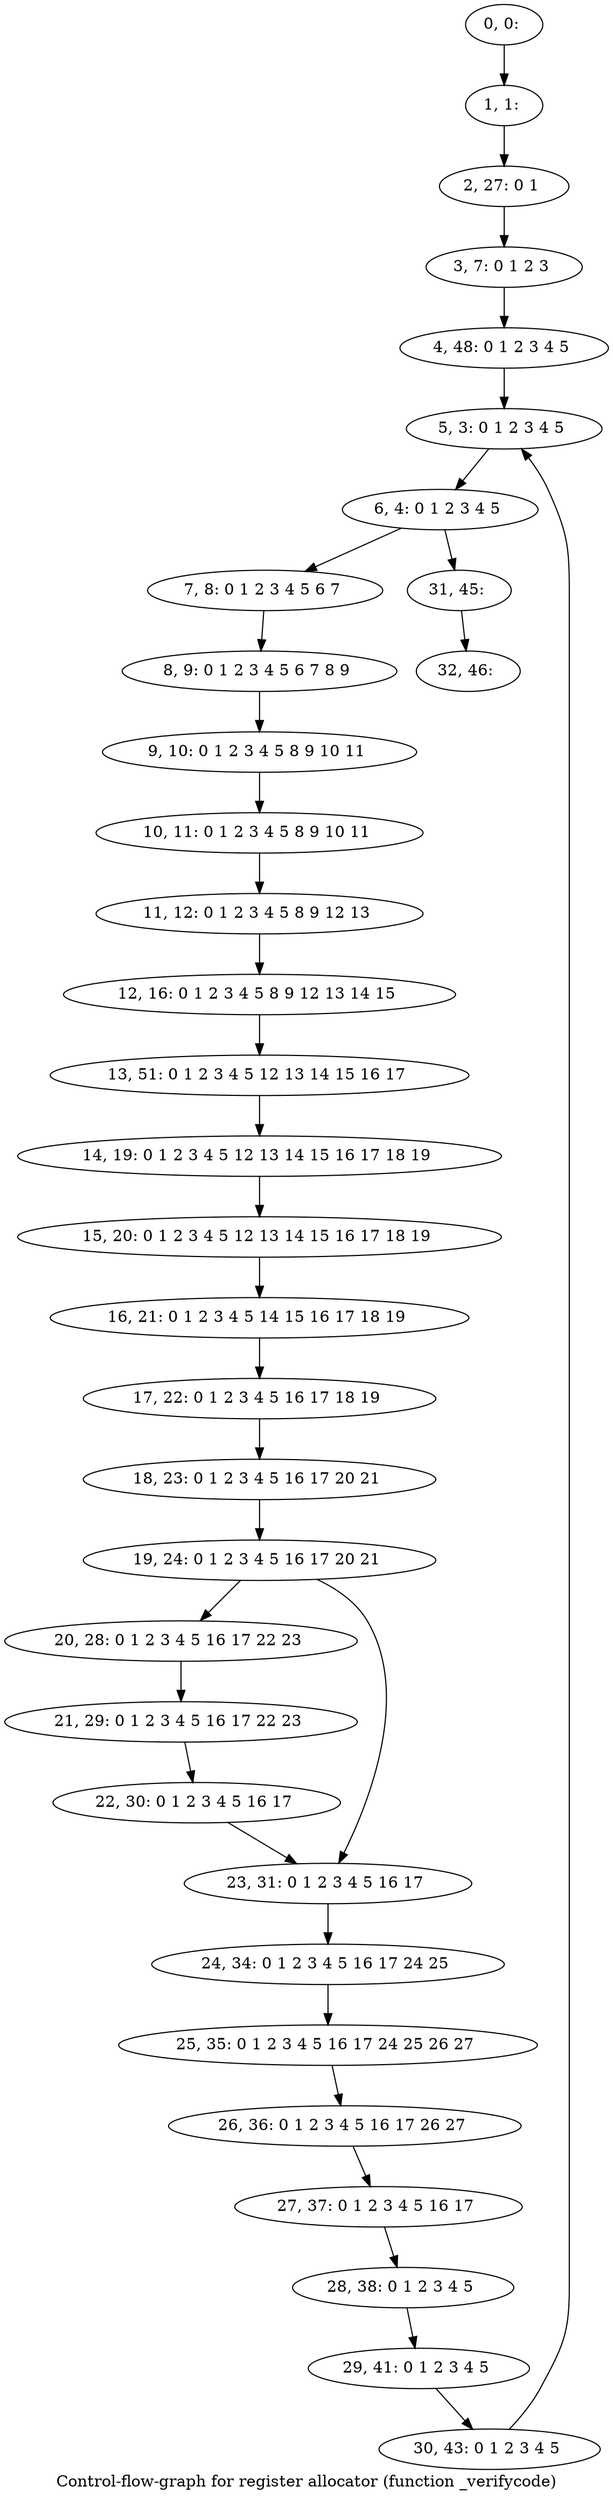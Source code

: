 digraph G {
graph [label="Control-flow-graph for register allocator (function _verifycode)"]
0[label="0, 0: "];
1[label="1, 1: "];
2[label="2, 27: 0 1 "];
3[label="3, 7: 0 1 2 3 "];
4[label="4, 48: 0 1 2 3 4 5 "];
5[label="5, 3: 0 1 2 3 4 5 "];
6[label="6, 4: 0 1 2 3 4 5 "];
7[label="7, 8: 0 1 2 3 4 5 6 7 "];
8[label="8, 9: 0 1 2 3 4 5 6 7 8 9 "];
9[label="9, 10: 0 1 2 3 4 5 8 9 10 11 "];
10[label="10, 11: 0 1 2 3 4 5 8 9 10 11 "];
11[label="11, 12: 0 1 2 3 4 5 8 9 12 13 "];
12[label="12, 16: 0 1 2 3 4 5 8 9 12 13 14 15 "];
13[label="13, 51: 0 1 2 3 4 5 12 13 14 15 16 17 "];
14[label="14, 19: 0 1 2 3 4 5 12 13 14 15 16 17 18 19 "];
15[label="15, 20: 0 1 2 3 4 5 12 13 14 15 16 17 18 19 "];
16[label="16, 21: 0 1 2 3 4 5 14 15 16 17 18 19 "];
17[label="17, 22: 0 1 2 3 4 5 16 17 18 19 "];
18[label="18, 23: 0 1 2 3 4 5 16 17 20 21 "];
19[label="19, 24: 0 1 2 3 4 5 16 17 20 21 "];
20[label="20, 28: 0 1 2 3 4 5 16 17 22 23 "];
21[label="21, 29: 0 1 2 3 4 5 16 17 22 23 "];
22[label="22, 30: 0 1 2 3 4 5 16 17 "];
23[label="23, 31: 0 1 2 3 4 5 16 17 "];
24[label="24, 34: 0 1 2 3 4 5 16 17 24 25 "];
25[label="25, 35: 0 1 2 3 4 5 16 17 24 25 26 27 "];
26[label="26, 36: 0 1 2 3 4 5 16 17 26 27 "];
27[label="27, 37: 0 1 2 3 4 5 16 17 "];
28[label="28, 38: 0 1 2 3 4 5 "];
29[label="29, 41: 0 1 2 3 4 5 "];
30[label="30, 43: 0 1 2 3 4 5 "];
31[label="31, 45: "];
32[label="32, 46: "];
0->1 ;
1->2 ;
2->3 ;
3->4 ;
4->5 ;
5->6 ;
6->7 ;
6->31 ;
7->8 ;
8->9 ;
9->10 ;
10->11 ;
11->12 ;
12->13 ;
13->14 ;
14->15 ;
15->16 ;
16->17 ;
17->18 ;
18->19 ;
19->20 ;
19->23 ;
20->21 ;
21->22 ;
22->23 ;
23->24 ;
24->25 ;
25->26 ;
26->27 ;
27->28 ;
28->29 ;
29->30 ;
30->5 ;
31->32 ;
}
